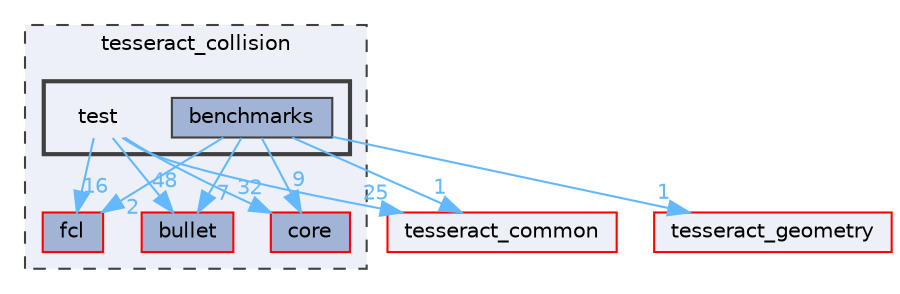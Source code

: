 digraph "tesseract_collision/test"
{
 // LATEX_PDF_SIZE
  bgcolor="transparent";
  edge [fontname=Helvetica,fontsize=10,labelfontname=Helvetica,labelfontsize=10];
  node [fontname=Helvetica,fontsize=10,shape=box,height=0.2,width=0.4];
  compound=true
  subgraph clusterdir_10d374c56a837e7f10014d66610d1e74 {
    graph [ bgcolor="#edf0f7", pencolor="grey25", label="tesseract_collision", fontname=Helvetica,fontsize=10 style="filled,dashed", URL="dir_10d374c56a837e7f10014d66610d1e74.html",tooltip=""]
  dir_06345f2e0a93a8c3d7765a82cd4266e2 [label="bullet", fillcolor="#a2b4d6", color="red", style="filled", URL="dir_06345f2e0a93a8c3d7765a82cd4266e2.html",tooltip=""];
  dir_3cc4793d26fe710183f6534c88691bb7 [label="core", fillcolor="#a2b4d6", color="red", style="filled", URL="dir_3cc4793d26fe710183f6534c88691bb7.html",tooltip=""];
  dir_a516f7df1f21978c60785d4c91e5ac82 [label="fcl", fillcolor="#a2b4d6", color="red", style="filled", URL="dir_a516f7df1f21978c60785d4c91e5ac82.html",tooltip=""];
  subgraph clusterdir_4275412daa57bb49a689f52b9e9d9e1d {
    graph [ bgcolor="#edf0f7", pencolor="grey25", label="", fontname=Helvetica,fontsize=10 style="filled,bold", URL="dir_4275412daa57bb49a689f52b9e9d9e1d.html",tooltip=""]
    dir_4275412daa57bb49a689f52b9e9d9e1d [shape=plaintext, label="test"];
  dir_0e57d821334331c110c18a97c32b7dea [label="benchmarks", fillcolor="#a2b4d6", color="grey25", style="filled", URL="dir_0e57d821334331c110c18a97c32b7dea.html",tooltip=""];
  }
  }
  dir_48d618810f42ebb74ce6e28217206bba [label="tesseract_geometry", fillcolor="#edf0f7", color="red", style="filled", URL="dir_48d618810f42ebb74ce6e28217206bba.html",tooltip=""];
  dir_8430b83f3af685b4c96d298a32e9aa37 [label="tesseract_common", fillcolor="#edf0f7", color="red", style="filled", URL="dir_8430b83f3af685b4c96d298a32e9aa37.html",tooltip=""];
  dir_4275412daa57bb49a689f52b9e9d9e1d->dir_06345f2e0a93a8c3d7765a82cd4266e2 [headlabel="48", labeldistance=1.5 headhref="dir_000099_000003.html" color="steelblue1" fontcolor="steelblue1"];
  dir_4275412daa57bb49a689f52b9e9d9e1d->dir_3cc4793d26fe710183f6534c88691bb7 [headlabel="32", labeldistance=1.5 headhref="dir_000099_000007.html" color="steelblue1" fontcolor="steelblue1"];
  dir_4275412daa57bb49a689f52b9e9d9e1d->dir_8430b83f3af685b4c96d298a32e9aa37 [headlabel="25", labeldistance=1.5 headhref="dir_000099_000075.html" color="steelblue1" fontcolor="steelblue1"];
  dir_4275412daa57bb49a689f52b9e9d9e1d->dir_a516f7df1f21978c60785d4c91e5ac82 [headlabel="16", labeldistance=1.5 headhref="dir_000099_000017.html" color="steelblue1" fontcolor="steelblue1"];
  dir_0e57d821334331c110c18a97c32b7dea->dir_06345f2e0a93a8c3d7765a82cd4266e2 [headlabel="7", labeldistance=1.5 headhref="dir_000001_000003.html" color="steelblue1" fontcolor="steelblue1"];
  dir_0e57d821334331c110c18a97c32b7dea->dir_3cc4793d26fe710183f6534c88691bb7 [headlabel="9", labeldistance=1.5 headhref="dir_000001_000007.html" color="steelblue1" fontcolor="steelblue1"];
  dir_0e57d821334331c110c18a97c32b7dea->dir_48d618810f42ebb74ce6e28217206bba [headlabel="1", labeldistance=1.5 headhref="dir_000001_000079.html" color="steelblue1" fontcolor="steelblue1"];
  dir_0e57d821334331c110c18a97c32b7dea->dir_8430b83f3af685b4c96d298a32e9aa37 [headlabel="1", labeldistance=1.5 headhref="dir_000001_000075.html" color="steelblue1" fontcolor="steelblue1"];
  dir_0e57d821334331c110c18a97c32b7dea->dir_a516f7df1f21978c60785d4c91e5ac82 [headlabel="2", labeldistance=1.5 headhref="dir_000001_000017.html" color="steelblue1" fontcolor="steelblue1"];
}
